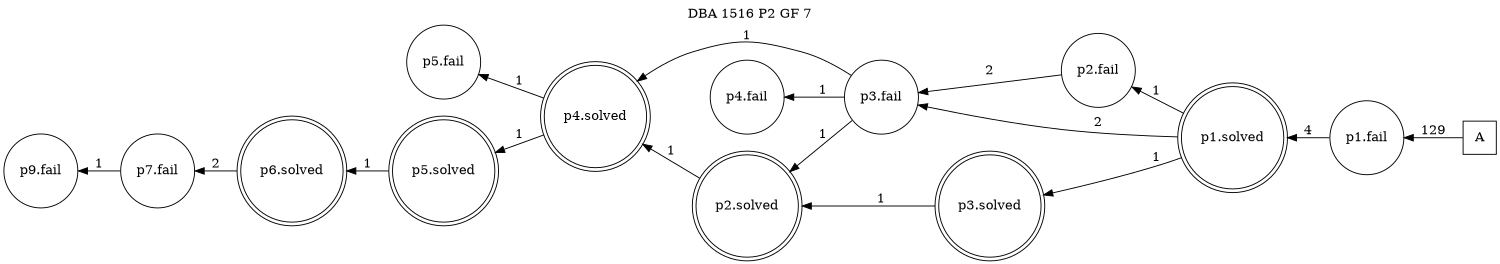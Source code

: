 digraph DBA_1516_P2_GF_7 {
labelloc="tl"
label= " DBA 1516 P2 GF 7 "
rankdir="RL";
graph [ size=" 10 , 10 !"]

"A" [shape="square" label="A"]
"p1.fail" [shape="circle" label="p1.fail"]
"p1.solved" [shape="doublecircle" label="p1.solved"]
"p2.fail" [shape="circle" label="p2.fail"]
"p3.fail" [shape="circle" label="p3.fail"]
"p4.fail" [shape="circle" label="p4.fail"]
"p2.solved" [shape="doublecircle" label="p2.solved"]
"p4.solved" [shape="doublecircle" label="p4.solved"]
"p5.fail" [shape="circle" label="p5.fail"]
"p3.solved" [shape="doublecircle" label="p3.solved"]
"p5.solved" [shape="doublecircle" label="p5.solved"]
"p6.solved" [shape="doublecircle" label="p6.solved"]
"p7.fail" [shape="circle" label="p7.fail"]
"p9.fail" [shape="circle" label="p9.fail"]
"A" -> "p1.fail" [ label=129]
"p1.fail" -> "p1.solved" [ label=4]
"p1.solved" -> "p2.fail" [ label=1]
"p1.solved" -> "p3.fail" [ label=2]
"p1.solved" -> "p3.solved" [ label=1]
"p2.fail" -> "p3.fail" [ label=2]
"p3.fail" -> "p4.fail" [ label=1]
"p3.fail" -> "p2.solved" [ label=1]
"p3.fail" -> "p4.solved" [ label=1]
"p2.solved" -> "p4.solved" [ label=1]
"p4.solved" -> "p5.fail" [ label=1]
"p4.solved" -> "p5.solved" [ label=1]
"p3.solved" -> "p2.solved" [ label=1]
"p5.solved" -> "p6.solved" [ label=1]
"p6.solved" -> "p7.fail" [ label=2]
"p7.fail" -> "p9.fail" [ label=1]
}
